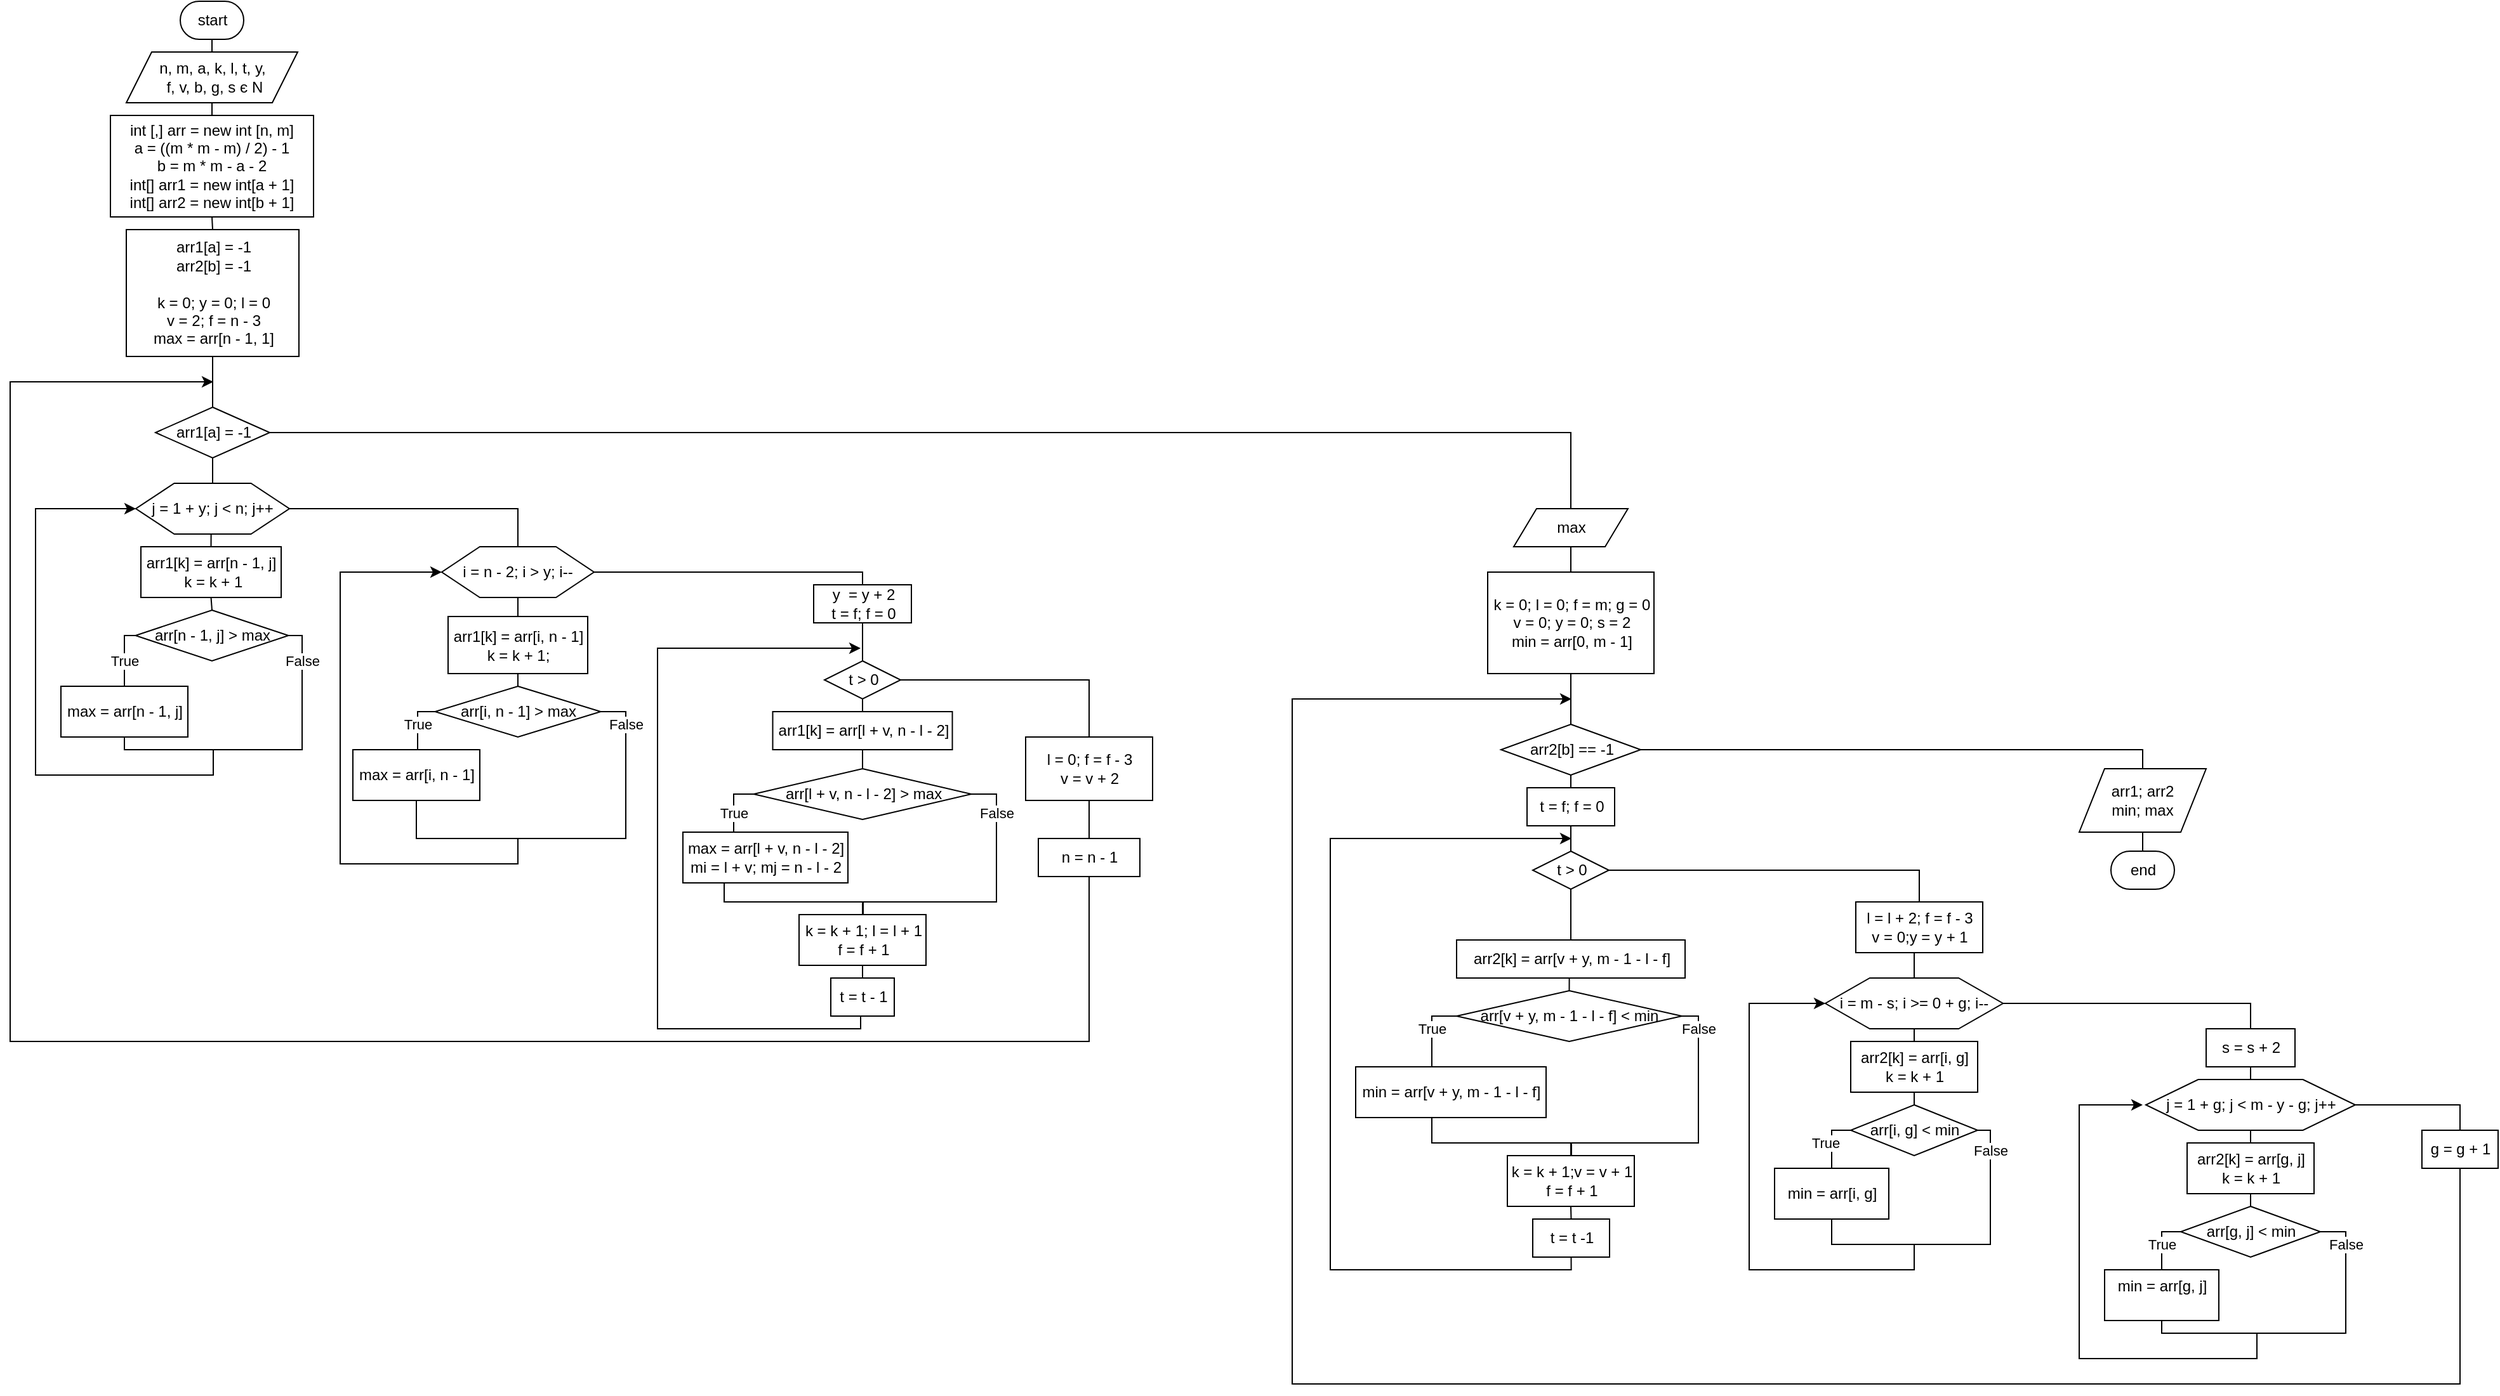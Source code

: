 <mxfile version="15.4.0" type="device"><diagram id="bj1jf4atbMPvKX9IovvZ" name="Сторінка-1"><mxGraphModel dx="1043" dy="663" grid="1" gridSize="10" guides="1" tooltips="1" connect="1" arrows="1" fold="1" page="1" pageScale="1" pageWidth="827" pageHeight="1169" math="0" shadow="0"><root><mxCell id="0"/><mxCell id="1" parent="0"/><mxCell id="vD4ulekDlFbVv5ef2xIo-7" style="edgeStyle=orthogonalEdgeStyle;rounded=0;orthogonalLoop=1;jettySize=auto;html=1;exitX=0.5;exitY=0.5;exitDx=0;exitDy=15;exitPerimeter=0;entryX=0.5;entryY=0;entryDx=0;entryDy=0;endArrow=none;endFill=0;" edge="1" parent="1" source="vD4ulekDlFbVv5ef2xIo-1" target="vD4ulekDlFbVv5ef2xIo-3"><mxGeometry relative="1" as="geometry"/></mxCell><mxCell id="vD4ulekDlFbVv5ef2xIo-1" value="start" style="html=1;dashed=0;whitespace=wrap;shape=mxgraph.dfd.start" vertex="1" parent="1"><mxGeometry x="334" y="10" width="50" height="30" as="geometry"/></mxCell><mxCell id="vD4ulekDlFbVv5ef2xIo-2" style="edgeStyle=orthogonalEdgeStyle;rounded=0;orthogonalLoop=1;jettySize=auto;html=1;endArrow=none;endFill=0;" edge="1" parent="1" source="vD4ulekDlFbVv5ef2xIo-3" target="vD4ulekDlFbVv5ef2xIo-4"><mxGeometry relative="1" as="geometry"><Array as="points"><mxPoint x="359" y="120"/><mxPoint x="359" y="120"/></Array></mxGeometry></mxCell><mxCell id="vD4ulekDlFbVv5ef2xIo-3" value="n, m, a, k, l, t, y,&lt;br&gt;&amp;nbsp;f, v, b, g, s є N" style="shape=parallelogram;perimeter=parallelogramPerimeter;whiteSpace=wrap;html=1;fixedSize=1;" vertex="1" parent="1"><mxGeometry x="291.5" y="50" width="135" height="40" as="geometry"/></mxCell><mxCell id="vD4ulekDlFbVv5ef2xIo-9" style="edgeStyle=orthogonalEdgeStyle;rounded=0;orthogonalLoop=1;jettySize=auto;html=1;exitX=0.5;exitY=1;exitDx=0;exitDy=0;entryX=0.5;entryY=0;entryDx=0;entryDy=0;endArrow=none;endFill=0;" edge="1" parent="1" source="vD4ulekDlFbVv5ef2xIo-4" target="vD4ulekDlFbVv5ef2xIo-8"><mxGeometry relative="1" as="geometry"/></mxCell><mxCell id="vD4ulekDlFbVv5ef2xIo-4" value="int [,] arr = new int [n, m]&lt;br&gt;&lt;span&gt;a = ((m * m - m) / 2) - 1&lt;/span&gt;&lt;br&gt;&lt;div&gt;&lt;span&gt;b = m * m - a - 2&lt;/span&gt;&lt;/div&gt;&lt;span&gt;int[] arr1 = new int[a + 1]&lt;br&gt;&lt;/span&gt;&lt;span&gt;int[] arr2 = new int[b + 1]&lt;/span&gt;&lt;span&gt;&lt;br&gt;&lt;/span&gt;" style="rounded=0;whiteSpace=wrap;html=1;" vertex="1" parent="1"><mxGeometry x="279" y="100" width="160" height="80" as="geometry"/></mxCell><mxCell id="vD4ulekDlFbVv5ef2xIo-11" style="edgeStyle=orthogonalEdgeStyle;rounded=0;orthogonalLoop=1;jettySize=auto;html=1;exitX=0.5;exitY=1;exitDx=0;exitDy=0;entryX=0.5;entryY=0;entryDx=0;entryDy=0;endArrow=none;endFill=0;" edge="1" parent="1" source="vD4ulekDlFbVv5ef2xIo-8" target="vD4ulekDlFbVv5ef2xIo-10"><mxGeometry relative="1" as="geometry"/></mxCell><mxCell id="vD4ulekDlFbVv5ef2xIo-8" value="&lt;div&gt;arr1[a] = -1&lt;/div&gt;&lt;div&gt;&lt;span&gt;arr2[b] = -1&lt;/span&gt;&lt;/div&gt;&lt;div&gt;&lt;br&gt;&lt;/div&gt;&lt;div&gt;&lt;span&gt;k = 0;&amp;nbsp;&lt;/span&gt;&lt;span&gt;y = 0;&amp;nbsp;&lt;/span&gt;&lt;span&gt;l = 0&lt;/span&gt;&lt;/div&gt;&lt;div&gt;&lt;span&gt;v = 2;&amp;nbsp;&lt;/span&gt;&lt;span&gt;f = n - 3&lt;/span&gt;&lt;/div&gt;&lt;div&gt;&lt;span&gt;max = arr[n - 1, 1]&lt;/span&gt;&lt;br&gt;&lt;/div&gt;" style="html=1;dashed=0;whitespace=wrap;" vertex="1" parent="1"><mxGeometry x="291.5" y="190" width="136" height="100" as="geometry"/></mxCell><mxCell id="vD4ulekDlFbVv5ef2xIo-13" style="edgeStyle=orthogonalEdgeStyle;rounded=0;orthogonalLoop=1;jettySize=auto;html=1;exitX=0.5;exitY=1;exitDx=0;exitDy=0;entryX=0.5;entryY=0;entryDx=0;entryDy=0;endArrow=none;endFill=0;" edge="1" parent="1" source="vD4ulekDlFbVv5ef2xIo-10" target="vD4ulekDlFbVv5ef2xIo-12"><mxGeometry relative="1" as="geometry"/></mxCell><mxCell id="vD4ulekDlFbVv5ef2xIo-70" style="edgeStyle=orthogonalEdgeStyle;rounded=0;orthogonalLoop=1;jettySize=auto;html=1;exitX=1;exitY=0.5;exitDx=0;exitDy=0;entryX=0.5;entryY=0;entryDx=0;entryDy=0;endArrow=none;endFill=0;" edge="1" parent="1" source="vD4ulekDlFbVv5ef2xIo-10" target="vD4ulekDlFbVv5ef2xIo-66"><mxGeometry relative="1" as="geometry"><Array as="points"><mxPoint x="1430" y="350"/></Array></mxGeometry></mxCell><mxCell id="vD4ulekDlFbVv5ef2xIo-10" value="arr1[a] = -1" style="shape=rhombus;html=1;dashed=0;whitespace=wrap;perimeter=rhombusPerimeter;" vertex="1" parent="1"><mxGeometry x="314.5" y="330" width="90" height="40" as="geometry"/></mxCell><mxCell id="vD4ulekDlFbVv5ef2xIo-15" style="edgeStyle=orthogonalEdgeStyle;rounded=0;orthogonalLoop=1;jettySize=auto;html=1;exitX=0.5;exitY=1;exitDx=0;exitDy=0;entryX=0.5;entryY=0;entryDx=0;entryDy=0;endArrow=none;endFill=0;" edge="1" parent="1" source="vD4ulekDlFbVv5ef2xIo-12" target="vD4ulekDlFbVv5ef2xIo-14"><mxGeometry relative="1" as="geometry"/></mxCell><mxCell id="vD4ulekDlFbVv5ef2xIo-26" style="edgeStyle=orthogonalEdgeStyle;rounded=0;orthogonalLoop=1;jettySize=auto;html=1;exitX=1;exitY=0.5;exitDx=0;exitDy=0;entryX=0.5;entryY=0;entryDx=0;entryDy=0;endArrow=none;endFill=0;" edge="1" parent="1" source="vD4ulekDlFbVv5ef2xIo-12" target="vD4ulekDlFbVv5ef2xIo-25"><mxGeometry relative="1" as="geometry"/></mxCell><mxCell id="vD4ulekDlFbVv5ef2xIo-12" value="j = 1 + y; j &amp;lt; n; j++" style="shape=hexagon;perimeter=hexagonPerimeter2;whiteSpace=wrap;html=1;size=0.25" vertex="1" parent="1"><mxGeometry x="299" y="390" width="121" height="40" as="geometry"/></mxCell><mxCell id="vD4ulekDlFbVv5ef2xIo-17" style="edgeStyle=orthogonalEdgeStyle;rounded=0;orthogonalLoop=1;jettySize=auto;html=1;exitX=0.5;exitY=1;exitDx=0;exitDy=0;entryX=0.5;entryY=0;entryDx=0;entryDy=0;endArrow=none;endFill=0;" edge="1" parent="1" source="vD4ulekDlFbVv5ef2xIo-14" target="vD4ulekDlFbVv5ef2xIo-16"><mxGeometry relative="1" as="geometry"/></mxCell><mxCell id="vD4ulekDlFbVv5ef2xIo-14" value="&lt;div&gt;arr1[k] = arr[n - 1, j]&lt;/div&gt;&lt;div&gt;&amp;nbsp;k = k + 1&lt;/div&gt;" style="html=1;dashed=0;whitespace=wrap;" vertex="1" parent="1"><mxGeometry x="303" y="440" width="110.5" height="40" as="geometry"/></mxCell><mxCell id="vD4ulekDlFbVv5ef2xIo-19" value="True" style="edgeStyle=orthogonalEdgeStyle;rounded=0;orthogonalLoop=1;jettySize=auto;html=1;exitX=0;exitY=0.5;exitDx=0;exitDy=0;entryX=0.396;entryY=0.003;entryDx=0;entryDy=0;entryPerimeter=0;endArrow=none;endFill=0;" edge="1" parent="1" source="vD4ulekDlFbVv5ef2xIo-16" target="vD4ulekDlFbVv5ef2xIo-18"><mxGeometry x="-0.272" relative="1" as="geometry"><Array as="points"><mxPoint x="290" y="510"/><mxPoint x="290" y="560"/><mxPoint x="280" y="560"/></Array><mxPoint as="offset"/></mxGeometry></mxCell><mxCell id="vD4ulekDlFbVv5ef2xIo-24" value="False" style="edgeStyle=orthogonalEdgeStyle;rounded=0;orthogonalLoop=1;jettySize=auto;html=1;exitX=1;exitY=0.5;exitDx=0;exitDy=0;endArrow=none;endFill=0;" edge="1" parent="1" source="vD4ulekDlFbVv5ef2xIo-16"><mxGeometry x="-0.678" relative="1" as="geometry"><mxPoint x="360" y="620" as="targetPoint"/><Array as="points"><mxPoint x="430" y="510"/><mxPoint x="430" y="600"/><mxPoint x="360" y="600"/></Array><mxPoint as="offset"/></mxGeometry></mxCell><mxCell id="vD4ulekDlFbVv5ef2xIo-16" value="arr[n - 1, j] &amp;gt; max" style="shape=rhombus;html=1;dashed=0;whitespace=wrap;perimeter=rhombusPerimeter;" vertex="1" parent="1"><mxGeometry x="298.75" y="490" width="120.5" height="40" as="geometry"/></mxCell><mxCell id="vD4ulekDlFbVv5ef2xIo-23" style="edgeStyle=orthogonalEdgeStyle;rounded=0;orthogonalLoop=1;jettySize=auto;html=1;exitX=0.5;exitY=1;exitDx=0;exitDy=0;entryX=0;entryY=0.5;entryDx=0;entryDy=0;endArrow=classic;endFill=1;" edge="1" parent="1" source="vD4ulekDlFbVv5ef2xIo-18" target="vD4ulekDlFbVv5ef2xIo-12"><mxGeometry relative="1" as="geometry"><Array as="points"><mxPoint x="290" y="600"/><mxPoint x="360" y="600"/><mxPoint x="360" y="620"/><mxPoint x="220" y="620"/><mxPoint x="220" y="410"/></Array></mxGeometry></mxCell><mxCell id="vD4ulekDlFbVv5ef2xIo-18" value="&lt;div&gt;max = arr[n - 1, j]&lt;/div&gt;" style="html=1;dashed=0;whitespace=wrap;" vertex="1" parent="1"><mxGeometry x="240" y="550" width="100" height="40" as="geometry"/></mxCell><mxCell id="vD4ulekDlFbVv5ef2xIo-29" style="edgeStyle=orthogonalEdgeStyle;rounded=0;orthogonalLoop=1;jettySize=auto;html=1;exitX=0.5;exitY=1;exitDx=0;exitDy=0;endArrow=none;endFill=0;" edge="1" parent="1" source="vD4ulekDlFbVv5ef2xIo-25" target="vD4ulekDlFbVv5ef2xIo-27"><mxGeometry relative="1" as="geometry"/></mxCell><mxCell id="vD4ulekDlFbVv5ef2xIo-37" style="edgeStyle=orthogonalEdgeStyle;rounded=0;orthogonalLoop=1;jettySize=auto;html=1;exitX=1;exitY=0.5;exitDx=0;exitDy=0;entryX=0.5;entryY=0;entryDx=0;entryDy=0;endArrow=none;endFill=0;" edge="1" parent="1" source="vD4ulekDlFbVv5ef2xIo-25" target="vD4ulekDlFbVv5ef2xIo-36"><mxGeometry relative="1" as="geometry"><Array as="points"><mxPoint x="872" y="460"/></Array></mxGeometry></mxCell><mxCell id="vD4ulekDlFbVv5ef2xIo-25" value="i = n - 2; i &amp;gt; y; i--" style="shape=hexagon;perimeter=hexagonPerimeter2;whiteSpace=wrap;html=1;size=0.25" vertex="1" parent="1"><mxGeometry x="540" y="440" width="120" height="40" as="geometry"/></mxCell><mxCell id="vD4ulekDlFbVv5ef2xIo-33" style="edgeStyle=orthogonalEdgeStyle;rounded=0;orthogonalLoop=1;jettySize=auto;html=1;exitX=0.5;exitY=1;exitDx=0;exitDy=0;entryX=0.5;entryY=0;entryDx=0;entryDy=0;endArrow=none;endFill=0;" edge="1" parent="1" source="vD4ulekDlFbVv5ef2xIo-27" target="vD4ulekDlFbVv5ef2xIo-31"><mxGeometry relative="1" as="geometry"/></mxCell><mxCell id="vD4ulekDlFbVv5ef2xIo-27" value="&lt;div&gt;arr1[k] = arr[i, n - 1]&lt;/div&gt;&lt;div&gt;&lt;span&gt;k = k + 1;&lt;/span&gt;&lt;/div&gt;" style="html=1;dashed=0;whitespace=wrap;" vertex="1" parent="1"><mxGeometry x="545" y="495" width="110" height="45" as="geometry"/></mxCell><mxCell id="vD4ulekDlFbVv5ef2xIo-30" value="True" style="edgeStyle=orthogonalEdgeStyle;rounded=0;orthogonalLoop=1;jettySize=auto;html=1;exitX=0;exitY=0.5;exitDx=0;exitDy=0;entryX=0.396;entryY=0.003;entryDx=0;entryDy=0;entryPerimeter=0;endArrow=none;endFill=0;" edge="1" parent="1" source="vD4ulekDlFbVv5ef2xIo-31" target="vD4ulekDlFbVv5ef2xIo-32"><mxGeometry x="-0.367" relative="1" as="geometry"><Array as="points"><mxPoint x="521" y="570"/><mxPoint x="521" y="610"/></Array><mxPoint as="offset"/></mxGeometry></mxCell><mxCell id="vD4ulekDlFbVv5ef2xIo-35" value="False" style="edgeStyle=orthogonalEdgeStyle;rounded=0;orthogonalLoop=1;jettySize=auto;html=1;exitX=1;exitY=0.5;exitDx=0;exitDy=0;endArrow=none;endFill=0;" edge="1" parent="1" source="vD4ulekDlFbVv5ef2xIo-31"><mxGeometry x="-0.735" relative="1" as="geometry"><mxPoint x="600" y="690" as="targetPoint"/><Array as="points"><mxPoint x="685" y="570"/><mxPoint x="685" y="670"/><mxPoint x="600" y="670"/></Array><mxPoint as="offset"/></mxGeometry></mxCell><mxCell id="vD4ulekDlFbVv5ef2xIo-31" value="arr[i, n - 1] &amp;gt; max" style="shape=rhombus;html=1;dashed=0;whitespace=wrap;perimeter=rhombusPerimeter;" vertex="1" parent="1"><mxGeometry x="534.75" y="550" width="130.5" height="40" as="geometry"/></mxCell><mxCell id="vD4ulekDlFbVv5ef2xIo-34" style="edgeStyle=orthogonalEdgeStyle;rounded=0;orthogonalLoop=1;jettySize=auto;html=1;exitX=0.5;exitY=1;exitDx=0;exitDy=0;entryX=0;entryY=0.5;entryDx=0;entryDy=0;endArrow=classic;endFill=1;" edge="1" parent="1" source="vD4ulekDlFbVv5ef2xIo-32" target="vD4ulekDlFbVv5ef2xIo-25"><mxGeometry relative="1" as="geometry"><Array as="points"><mxPoint x="520" y="670"/><mxPoint x="600" y="670"/><mxPoint x="600" y="690"/><mxPoint x="460" y="690"/><mxPoint x="460" y="460"/></Array></mxGeometry></mxCell><mxCell id="vD4ulekDlFbVv5ef2xIo-32" value="&lt;div&gt;max = arr[i, n - 1]&lt;/div&gt;" style="html=1;dashed=0;whitespace=wrap;" vertex="1" parent="1"><mxGeometry x="470" y="600" width="100" height="40" as="geometry"/></mxCell><mxCell id="vD4ulekDlFbVv5ef2xIo-40" style="edgeStyle=orthogonalEdgeStyle;rounded=0;orthogonalLoop=1;jettySize=auto;html=1;exitX=0.5;exitY=1;exitDx=0;exitDy=0;entryX=0.5;entryY=0;entryDx=0;entryDy=0;endArrow=none;endFill=0;" edge="1" parent="1" source="vD4ulekDlFbVv5ef2xIo-36" target="vD4ulekDlFbVv5ef2xIo-38"><mxGeometry relative="1" as="geometry"/></mxCell><mxCell id="vD4ulekDlFbVv5ef2xIo-36" value="y&amp;nbsp; = y + 2&lt;br&gt;&lt;div&gt;t = f;&amp;nbsp;&lt;span&gt;f = 0&lt;/span&gt;&lt;/div&gt;" style="html=1;dashed=0;whitespace=wrap;" vertex="1" parent="1"><mxGeometry x="833" y="470" width="77" height="30" as="geometry"/></mxCell><mxCell id="vD4ulekDlFbVv5ef2xIo-43" style="edgeStyle=orthogonalEdgeStyle;rounded=0;orthogonalLoop=1;jettySize=auto;html=1;exitX=0.5;exitY=1;exitDx=0;exitDy=0;entryX=0.5;entryY=0;entryDx=0;entryDy=0;endArrow=none;endFill=0;" edge="1" parent="1" source="vD4ulekDlFbVv5ef2xIo-38" target="vD4ulekDlFbVv5ef2xIo-41"><mxGeometry relative="1" as="geometry"/></mxCell><mxCell id="vD4ulekDlFbVv5ef2xIo-62" style="edgeStyle=orthogonalEdgeStyle;rounded=0;orthogonalLoop=1;jettySize=auto;html=1;exitX=1;exitY=0.5;exitDx=0;exitDy=0;entryX=0.5;entryY=0;entryDx=0;entryDy=0;endArrow=none;endFill=0;" edge="1" parent="1" source="vD4ulekDlFbVv5ef2xIo-38" target="vD4ulekDlFbVv5ef2xIo-60"><mxGeometry relative="1" as="geometry"/></mxCell><mxCell id="vD4ulekDlFbVv5ef2xIo-38" value="t &amp;gt; 0" style="shape=rhombus;html=1;dashed=0;whitespace=wrap;perimeter=rhombusPerimeter;" vertex="1" parent="1"><mxGeometry x="841.5" y="530" width="60" height="30" as="geometry"/></mxCell><mxCell id="vD4ulekDlFbVv5ef2xIo-45" style="edgeStyle=orthogonalEdgeStyle;rounded=0;orthogonalLoop=1;jettySize=auto;html=1;exitX=0.5;exitY=1;exitDx=0;exitDy=0;entryX=0.5;entryY=0;entryDx=0;entryDy=0;endArrow=none;endFill=0;" edge="1" parent="1" source="vD4ulekDlFbVv5ef2xIo-41" target="vD4ulekDlFbVv5ef2xIo-44"><mxGeometry relative="1" as="geometry"/></mxCell><mxCell id="vD4ulekDlFbVv5ef2xIo-41" value="arr1[k] = arr[l + v, n - l - 2]" style="html=1;dashed=0;whitespace=wrap;" vertex="1" parent="1"><mxGeometry x="800.75" y="570" width="141.5" height="30" as="geometry"/></mxCell><mxCell id="vD4ulekDlFbVv5ef2xIo-48" value="True" style="edgeStyle=orthogonalEdgeStyle;rounded=0;orthogonalLoop=1;jettySize=auto;html=1;exitX=0;exitY=0.5;exitDx=0;exitDy=0;entryX=0.5;entryY=0;entryDx=0;entryDy=0;endArrow=none;endFill=0;" edge="1" parent="1" source="vD4ulekDlFbVv5ef2xIo-44" target="vD4ulekDlFbVv5ef2xIo-46"><mxGeometry x="-0.322" relative="1" as="geometry"><Array as="points"><mxPoint x="770" y="635"/><mxPoint x="770" y="675"/></Array><mxPoint as="offset"/></mxGeometry></mxCell><mxCell id="vD4ulekDlFbVv5ef2xIo-138" value="False" style="edgeStyle=orthogonalEdgeStyle;rounded=0;orthogonalLoop=1;jettySize=auto;html=1;exitX=1;exitY=0.5;exitDx=0;exitDy=0;endArrow=none;endFill=0;" edge="1" parent="1" source="vD4ulekDlFbVv5ef2xIo-44" target="vD4ulekDlFbVv5ef2xIo-53"><mxGeometry x="-0.684" relative="1" as="geometry"><Array as="points"><mxPoint x="977" y="635"/><mxPoint x="977" y="720"/><mxPoint x="872" y="720"/></Array><mxPoint as="offset"/></mxGeometry></mxCell><mxCell id="vD4ulekDlFbVv5ef2xIo-44" value="arr[l + v, n - l - 2] &amp;gt; max" style="shape=rhombus;html=1;dashed=0;whitespace=wrap;perimeter=rhombusPerimeter;" vertex="1" parent="1"><mxGeometry x="785.75" y="615" width="171.5" height="40" as="geometry"/></mxCell><mxCell id="vD4ulekDlFbVv5ef2xIo-137" style="edgeStyle=orthogonalEdgeStyle;rounded=0;orthogonalLoop=1;jettySize=auto;html=1;exitX=0.25;exitY=1;exitDx=0;exitDy=0;entryX=0.5;entryY=0;entryDx=0;entryDy=0;endArrow=none;endFill=0;" edge="1" parent="1" source="vD4ulekDlFbVv5ef2xIo-46" target="vD4ulekDlFbVv5ef2xIo-53"><mxGeometry relative="1" as="geometry"><Array as="points"><mxPoint x="763" y="720"/><mxPoint x="872" y="720"/></Array></mxGeometry></mxCell><mxCell id="vD4ulekDlFbVv5ef2xIo-46" value="&lt;div&gt;max = arr[l + v, n - l - 2]&lt;/div&gt;&lt;div&gt;&lt;span&gt;mi = l + v;&amp;nbsp;&lt;/span&gt;&lt;span&gt;mj = n - l - 2&lt;/span&gt;&lt;/div&gt;" style="html=1;dashed=0;whitespace=wrap;" vertex="1" parent="1"><mxGeometry x="730" y="665" width="130" height="40" as="geometry"/></mxCell><mxCell id="vD4ulekDlFbVv5ef2xIo-56" style="edgeStyle=orthogonalEdgeStyle;rounded=0;orthogonalLoop=1;jettySize=auto;html=1;exitX=0.5;exitY=1;exitDx=0;exitDy=0;endArrow=none;endFill=0;" edge="1" parent="1" source="vD4ulekDlFbVv5ef2xIo-53" target="vD4ulekDlFbVv5ef2xIo-55"><mxGeometry relative="1" as="geometry"/></mxCell><mxCell id="vD4ulekDlFbVv5ef2xIo-53" value="&lt;div&gt;&lt;span&gt;k = k + 1;&amp;nbsp;&lt;/span&gt;&lt;span&gt;l = l + 1&lt;/span&gt;&lt;/div&gt;&lt;div&gt;&lt;span&gt;f = f + 1&lt;/span&gt;&lt;/div&gt;" style="html=1;dashed=0;whitespace=wrap;" vertex="1" parent="1"><mxGeometry x="821.5" y="730" width="100" height="40" as="geometry"/></mxCell><mxCell id="vD4ulekDlFbVv5ef2xIo-58" style="edgeStyle=orthogonalEdgeStyle;rounded=0;orthogonalLoop=1;jettySize=auto;html=1;exitX=0.5;exitY=1;exitDx=0;exitDy=0;endArrow=classic;endFill=1;" edge="1" parent="1" source="vD4ulekDlFbVv5ef2xIo-55"><mxGeometry relative="1" as="geometry"><mxPoint x="870" y="520" as="targetPoint"/><Array as="points"><mxPoint x="870" y="810"/><mxPoint x="870" y="820"/><mxPoint x="710" y="820"/><mxPoint x="710" y="520"/></Array></mxGeometry></mxCell><mxCell id="vD4ulekDlFbVv5ef2xIo-55" value="t = t - 1" style="html=1;dashed=0;whitespace=wrap;" vertex="1" parent="1"><mxGeometry x="846.5" y="780" width="50" height="30" as="geometry"/></mxCell><mxCell id="vD4ulekDlFbVv5ef2xIo-64" style="edgeStyle=orthogonalEdgeStyle;rounded=0;orthogonalLoop=1;jettySize=auto;html=1;exitX=0.5;exitY=1;exitDx=0;exitDy=0;entryX=0.5;entryY=0;entryDx=0;entryDy=0;endArrow=none;endFill=0;" edge="1" parent="1" source="vD4ulekDlFbVv5ef2xIo-60" target="vD4ulekDlFbVv5ef2xIo-63"><mxGeometry relative="1" as="geometry"/></mxCell><mxCell id="vD4ulekDlFbVv5ef2xIo-60" value="&lt;div&gt;l = 0; f = f - 3&lt;/div&gt;&lt;div&gt;v = v + 2&lt;/div&gt;" style="html=1;dashed=0;whitespace=wrap;" vertex="1" parent="1"><mxGeometry x="1000" y="590" width="100" height="50" as="geometry"/></mxCell><mxCell id="vD4ulekDlFbVv5ef2xIo-65" style="edgeStyle=orthogonalEdgeStyle;rounded=0;orthogonalLoop=1;jettySize=auto;html=1;exitX=0.5;exitY=1;exitDx=0;exitDy=0;endArrow=classic;endFill=1;" edge="1" parent="1" source="vD4ulekDlFbVv5ef2xIo-63"><mxGeometry relative="1" as="geometry"><mxPoint x="360" y="310" as="targetPoint"/><Array as="points"><mxPoint x="1050" y="830"/><mxPoint x="200" y="830"/><mxPoint x="200" y="310"/><mxPoint x="360" y="310"/></Array></mxGeometry></mxCell><mxCell id="vD4ulekDlFbVv5ef2xIo-63" value="n = n - 1" style="html=1;dashed=0;whitespace=wrap;" vertex="1" parent="1"><mxGeometry x="1010" y="670" width="80" height="30" as="geometry"/></mxCell><mxCell id="vD4ulekDlFbVv5ef2xIo-69" style="edgeStyle=orthogonalEdgeStyle;rounded=0;orthogonalLoop=1;jettySize=auto;html=1;exitX=0.5;exitY=1;exitDx=0;exitDy=0;entryX=0.5;entryY=0;entryDx=0;entryDy=0;endArrow=none;endFill=0;" edge="1" parent="1" source="vD4ulekDlFbVv5ef2xIo-66" target="vD4ulekDlFbVv5ef2xIo-68"><mxGeometry relative="1" as="geometry"/></mxCell><mxCell id="vD4ulekDlFbVv5ef2xIo-66" value="max" style="shape=parallelogram;perimeter=parallelogramPerimeter;whiteSpace=wrap;html=1;dashed=0;" vertex="1" parent="1"><mxGeometry x="1384.5" y="410" width="90" height="30" as="geometry"/></mxCell><mxCell id="vD4ulekDlFbVv5ef2xIo-76" style="edgeStyle=orthogonalEdgeStyle;rounded=0;orthogonalLoop=1;jettySize=auto;html=1;exitX=0.5;exitY=1;exitDx=0;exitDy=0;entryX=0.5;entryY=0;entryDx=0;entryDy=0;endArrow=none;endFill=0;" edge="1" parent="1" source="vD4ulekDlFbVv5ef2xIo-68" target="vD4ulekDlFbVv5ef2xIo-73"><mxGeometry relative="1" as="geometry"/></mxCell><mxCell id="vD4ulekDlFbVv5ef2xIo-68" value="k = 0; l = 0; f = m; g = 0&lt;br&gt;v = 0; y = 0; s = 2&lt;br&gt;min = arr[0, m - 1]" style="html=1;dashed=0;whitespace=wrap;" vertex="1" parent="1"><mxGeometry x="1364" y="460" width="131" height="80" as="geometry"/></mxCell><mxCell id="vD4ulekDlFbVv5ef2xIo-75" style="edgeStyle=orthogonalEdgeStyle;rounded=0;orthogonalLoop=1;jettySize=auto;html=1;exitX=0.5;exitY=1;exitDx=0;exitDy=0;entryX=0.5;entryY=0;entryDx=0;entryDy=0;endArrow=none;endFill=0;" edge="1" parent="1" source="vD4ulekDlFbVv5ef2xIo-73" target="vD4ulekDlFbVv5ef2xIo-74"><mxGeometry relative="1" as="geometry"/></mxCell><mxCell id="vD4ulekDlFbVv5ef2xIo-132" style="edgeStyle=orthogonalEdgeStyle;rounded=0;orthogonalLoop=1;jettySize=auto;html=1;exitX=1;exitY=0.5;exitDx=0;exitDy=0;entryX=0.5;entryY=0;entryDx=0;entryDy=0;endArrow=none;endFill=0;" edge="1" parent="1" source="vD4ulekDlFbVv5ef2xIo-73" target="vD4ulekDlFbVv5ef2xIo-131"><mxGeometry relative="1" as="geometry"><Array as="points"><mxPoint x="1880" y="600"/></Array></mxGeometry></mxCell><mxCell id="vD4ulekDlFbVv5ef2xIo-73" value="arr2[b] == -1" style="shape=rhombus;html=1;dashed=0;whitespace=wrap;perimeter=rhombusPerimeter;" vertex="1" parent="1"><mxGeometry x="1374.5" y="580" width="110" height="40" as="geometry"/></mxCell><mxCell id="vD4ulekDlFbVv5ef2xIo-78" style="edgeStyle=orthogonalEdgeStyle;rounded=0;orthogonalLoop=1;jettySize=auto;html=1;exitX=0.5;exitY=1;exitDx=0;exitDy=0;entryX=0.5;entryY=0;entryDx=0;entryDy=0;endArrow=none;endFill=0;" edge="1" parent="1" source="vD4ulekDlFbVv5ef2xIo-74" target="vD4ulekDlFbVv5ef2xIo-77"><mxGeometry relative="1" as="geometry"/></mxCell><mxCell id="vD4ulekDlFbVv5ef2xIo-74" value="&lt;div&gt;t = f;&amp;nbsp;&lt;span&gt;f = 0&lt;/span&gt;&lt;/div&gt;" style="html=1;dashed=0;whitespace=wrap;" vertex="1" parent="1"><mxGeometry x="1395" y="630" width="69" height="30" as="geometry"/></mxCell><mxCell id="vD4ulekDlFbVv5ef2xIo-80" style="edgeStyle=orthogonalEdgeStyle;rounded=0;orthogonalLoop=1;jettySize=auto;html=1;exitX=0.5;exitY=1;exitDx=0;exitDy=0;endArrow=none;endFill=0;" edge="1" parent="1" source="vD4ulekDlFbVv5ef2xIo-77" target="vD4ulekDlFbVv5ef2xIo-79"><mxGeometry relative="1" as="geometry"/></mxCell><mxCell id="vD4ulekDlFbVv5ef2xIo-99" style="edgeStyle=orthogonalEdgeStyle;rounded=0;orthogonalLoop=1;jettySize=auto;html=1;exitX=1;exitY=0.5;exitDx=0;exitDy=0;entryX=0.5;entryY=0;entryDx=0;entryDy=0;endArrow=none;endFill=0;" edge="1" parent="1" source="vD4ulekDlFbVv5ef2xIo-77" target="vD4ulekDlFbVv5ef2xIo-98"><mxGeometry relative="1" as="geometry"/></mxCell><mxCell id="vD4ulekDlFbVv5ef2xIo-77" value="t &amp;gt; 0" style="shape=rhombus;html=1;dashed=0;whitespace=wrap;perimeter=rhombusPerimeter;" vertex="1" parent="1"><mxGeometry x="1399.5" y="680" width="60" height="30" as="geometry"/></mxCell><mxCell id="vD4ulekDlFbVv5ef2xIo-97" style="edgeStyle=orthogonalEdgeStyle;rounded=0;orthogonalLoop=1;jettySize=auto;html=1;exitX=0.5;exitY=1;exitDx=0;exitDy=0;entryX=0.5;entryY=0;entryDx=0;entryDy=0;endArrow=none;endFill=0;" edge="1" parent="1" source="vD4ulekDlFbVv5ef2xIo-79" target="vD4ulekDlFbVv5ef2xIo-81"><mxGeometry relative="1" as="geometry"/></mxCell><mxCell id="vD4ulekDlFbVv5ef2xIo-79" value="arr2[k] = arr[v + y, m - 1 - l - f]" style="html=1;dashed=0;whitespace=wrap;" vertex="1" parent="1"><mxGeometry x="1339.5" y="750" width="180" height="30" as="geometry"/></mxCell><mxCell id="vD4ulekDlFbVv5ef2xIo-84" value="True" style="edgeStyle=orthogonalEdgeStyle;rounded=0;orthogonalLoop=1;jettySize=auto;html=1;exitX=0;exitY=0.5;exitDx=0;exitDy=0;entryX=0.5;entryY=0;entryDx=0;entryDy=0;endArrow=none;endFill=0;" edge="1" parent="1" source="vD4ulekDlFbVv5ef2xIo-81" target="vD4ulekDlFbVv5ef2xIo-83"><mxGeometry x="-0.208" relative="1" as="geometry"><Array as="points"><mxPoint x="1320" y="810"/><mxPoint x="1320" y="850"/></Array><mxPoint as="offset"/></mxGeometry></mxCell><mxCell id="vD4ulekDlFbVv5ef2xIo-94" value="False" style="edgeStyle=orthogonalEdgeStyle;rounded=0;orthogonalLoop=1;jettySize=auto;html=1;exitX=1;exitY=0.5;exitDx=0;exitDy=0;endArrow=none;endFill=0;" edge="1" parent="1" source="vD4ulekDlFbVv5ef2xIo-81" target="vD4ulekDlFbVv5ef2xIo-88"><mxGeometry x="-0.794" relative="1" as="geometry"><Array as="points"><mxPoint x="1530" y="810"/><mxPoint x="1530" y="910"/><mxPoint x="1430" y="910"/></Array><mxPoint as="offset"/></mxGeometry></mxCell><mxCell id="vD4ulekDlFbVv5ef2xIo-81" value="arr[v + y, m - 1 - l - f] &amp;lt; min" style="shape=rhombus;html=1;dashed=0;whitespace=wrap;perimeter=rhombusPerimeter;" vertex="1" parent="1"><mxGeometry x="1339.5" y="790" width="177.5" height="40" as="geometry"/></mxCell><mxCell id="vD4ulekDlFbVv5ef2xIo-93" style="edgeStyle=orthogonalEdgeStyle;rounded=0;orthogonalLoop=1;jettySize=auto;html=1;exitX=0.25;exitY=1;exitDx=0;exitDy=0;entryX=0.5;entryY=0;entryDx=0;entryDy=0;endArrow=none;endFill=0;" edge="1" parent="1" source="vD4ulekDlFbVv5ef2xIo-83" target="vD4ulekDlFbVv5ef2xIo-88"><mxGeometry relative="1" as="geometry"><Array as="points"><mxPoint x="1320" y="890"/><mxPoint x="1320" y="910"/><mxPoint x="1430" y="910"/></Array></mxGeometry></mxCell><mxCell id="vD4ulekDlFbVv5ef2xIo-83" value="&lt;div&gt;min = arr[v + y, m - 1 - l - f]&lt;/div&gt;" style="html=1;dashed=0;whitespace=wrap;" vertex="1" parent="1"><mxGeometry x="1260" y="850" width="150" height="40" as="geometry"/></mxCell><mxCell id="vD4ulekDlFbVv5ef2xIo-95" style="edgeStyle=orthogonalEdgeStyle;rounded=0;orthogonalLoop=1;jettySize=auto;html=1;exitX=0.5;exitY=1;exitDx=0;exitDy=0;entryX=0.5;entryY=0;entryDx=0;entryDy=0;endArrow=none;endFill=0;" edge="1" parent="1" source="vD4ulekDlFbVv5ef2xIo-88" target="vD4ulekDlFbVv5ef2xIo-89"><mxGeometry relative="1" as="geometry"/></mxCell><mxCell id="vD4ulekDlFbVv5ef2xIo-88" value="k = k + 1;v = v + 1&lt;br&gt;f = f + 1" style="html=1;dashed=0;whitespace=wrap;" vertex="1" parent="1"><mxGeometry x="1379.5" y="920" width="100" height="40" as="geometry"/></mxCell><mxCell id="vD4ulekDlFbVv5ef2xIo-96" style="edgeStyle=orthogonalEdgeStyle;rounded=0;orthogonalLoop=1;jettySize=auto;html=1;exitX=0.5;exitY=1;exitDx=0;exitDy=0;endArrow=classic;endFill=1;" edge="1" parent="1" source="vD4ulekDlFbVv5ef2xIo-89"><mxGeometry relative="1" as="geometry"><mxPoint x="1430" y="670" as="targetPoint"/><Array as="points"><mxPoint x="1430" y="1010"/><mxPoint x="1240" y="1010"/><mxPoint x="1240" y="670"/></Array></mxGeometry></mxCell><mxCell id="vD4ulekDlFbVv5ef2xIo-89" value="t = t -1" style="html=1;dashed=0;whitespace=wrap;" vertex="1" parent="1"><mxGeometry x="1399.5" y="970" width="60.5" height="30" as="geometry"/></mxCell><mxCell id="vD4ulekDlFbVv5ef2xIo-101" style="edgeStyle=orthogonalEdgeStyle;rounded=0;orthogonalLoop=1;jettySize=auto;html=1;exitX=0.5;exitY=1;exitDx=0;exitDy=0;entryX=0.5;entryY=0;entryDx=0;entryDy=0;endArrow=none;endFill=0;" edge="1" parent="1" source="vD4ulekDlFbVv5ef2xIo-98" target="vD4ulekDlFbVv5ef2xIo-100"><mxGeometry relative="1" as="geometry"/></mxCell><mxCell id="vD4ulekDlFbVv5ef2xIo-98" value="&lt;div&gt;l = l + 2;&amp;nbsp;&lt;span&gt;f = f - 3&lt;/span&gt;&lt;/div&gt;&lt;div&gt;&lt;span&gt;v = 0;&lt;/span&gt;&lt;span&gt;y = y + 1&lt;/span&gt;&lt;/div&gt;" style="html=1;dashed=0;whitespace=wrap;" vertex="1" parent="1"><mxGeometry x="1654" y="720" width="100" height="40" as="geometry"/></mxCell><mxCell id="vD4ulekDlFbVv5ef2xIo-103" style="edgeStyle=orthogonalEdgeStyle;rounded=0;orthogonalLoop=1;jettySize=auto;html=1;exitX=0.5;exitY=1;exitDx=0;exitDy=0;entryX=0.5;entryY=0;entryDx=0;entryDy=0;endArrow=none;endFill=0;" edge="1" parent="1" source="vD4ulekDlFbVv5ef2xIo-100" target="vD4ulekDlFbVv5ef2xIo-102"><mxGeometry relative="1" as="geometry"/></mxCell><mxCell id="vD4ulekDlFbVv5ef2xIo-115" style="edgeStyle=orthogonalEdgeStyle;rounded=0;orthogonalLoop=1;jettySize=auto;html=1;exitX=1;exitY=0.5;exitDx=0;exitDy=0;entryX=0.5;entryY=0;entryDx=0;entryDy=0;endArrow=none;endFill=0;" edge="1" parent="1" source="vD4ulekDlFbVv5ef2xIo-100" target="vD4ulekDlFbVv5ef2xIo-114"><mxGeometry relative="1" as="geometry"/></mxCell><mxCell id="vD4ulekDlFbVv5ef2xIo-100" value="i = m - s; i &amp;gt;= 0 + g; i--" style="shape=hexagon;perimeter=hexagonPerimeter2;whiteSpace=wrap;html=1;size=0.25" vertex="1" parent="1"><mxGeometry x="1630" y="780" width="140" height="40" as="geometry"/></mxCell><mxCell id="vD4ulekDlFbVv5ef2xIo-105" style="edgeStyle=orthogonalEdgeStyle;rounded=0;orthogonalLoop=1;jettySize=auto;html=1;exitX=0.5;exitY=1;exitDx=0;exitDy=0;entryX=0.5;entryY=0;entryDx=0;entryDy=0;endArrow=none;endFill=0;" edge="1" parent="1" source="vD4ulekDlFbVv5ef2xIo-102" target="vD4ulekDlFbVv5ef2xIo-104"><mxGeometry relative="1" as="geometry"/></mxCell><mxCell id="vD4ulekDlFbVv5ef2xIo-102" value="&lt;div&gt;arr2[k] = arr[i, g]&lt;/div&gt;&lt;div&gt;&lt;span&gt;k = k + 1&lt;/span&gt;&lt;/div&gt;" style="html=1;dashed=0;whitespace=wrap;" vertex="1" parent="1"><mxGeometry x="1650" y="830" width="100" height="40" as="geometry"/></mxCell><mxCell id="vD4ulekDlFbVv5ef2xIo-110" style="edgeStyle=orthogonalEdgeStyle;rounded=0;orthogonalLoop=1;jettySize=auto;html=1;exitX=0;exitY=0.5;exitDx=0;exitDy=0;entryX=0.5;entryY=0;entryDx=0;entryDy=0;endArrow=none;endFill=0;" edge="1" parent="1" source="vD4ulekDlFbVv5ef2xIo-104" target="vD4ulekDlFbVv5ef2xIo-106"><mxGeometry relative="1" as="geometry"/></mxCell><mxCell id="vD4ulekDlFbVv5ef2xIo-113" value="True" style="edgeLabel;html=1;align=center;verticalAlign=middle;resizable=0;points=[];" vertex="1" connectable="0" parent="vD4ulekDlFbVv5ef2xIo-110"><mxGeometry x="-0.086" y="-1" relative="1" as="geometry"><mxPoint x="-4" y="4" as="offset"/></mxGeometry></mxCell><mxCell id="vD4ulekDlFbVv5ef2xIo-112" value="False" style="edgeStyle=orthogonalEdgeStyle;rounded=0;orthogonalLoop=1;jettySize=auto;html=1;exitX=1;exitY=0.5;exitDx=0;exitDy=0;endArrow=none;endFill=0;" edge="1" parent="1" source="vD4ulekDlFbVv5ef2xIo-104"><mxGeometry x="-0.714" relative="1" as="geometry"><mxPoint x="1700" y="1010" as="targetPoint"/><Array as="points"><mxPoint x="1760" y="900"/><mxPoint x="1760" y="990"/><mxPoint x="1700" y="990"/><mxPoint x="1700" y="1010"/></Array><mxPoint as="offset"/></mxGeometry></mxCell><mxCell id="vD4ulekDlFbVv5ef2xIo-104" value="arr[i, g] &amp;lt; min" style="shape=rhombus;html=1;dashed=0;whitespace=wrap;perimeter=rhombusPerimeter;" vertex="1" parent="1"><mxGeometry x="1650" y="880" width="100" height="40" as="geometry"/></mxCell><mxCell id="vD4ulekDlFbVv5ef2xIo-111" style="edgeStyle=orthogonalEdgeStyle;rounded=0;orthogonalLoop=1;jettySize=auto;html=1;exitX=0.5;exitY=1;exitDx=0;exitDy=0;entryX=0;entryY=0.5;entryDx=0;entryDy=0;endArrow=classic;endFill=1;" edge="1" parent="1" source="vD4ulekDlFbVv5ef2xIo-106" target="vD4ulekDlFbVv5ef2xIo-100"><mxGeometry relative="1" as="geometry"><Array as="points"><mxPoint x="1635" y="990"/><mxPoint x="1700" y="990"/><mxPoint x="1700" y="1010"/><mxPoint x="1570" y="1010"/><mxPoint x="1570" y="800"/></Array></mxGeometry></mxCell><mxCell id="vD4ulekDlFbVv5ef2xIo-106" value="&lt;div&gt;min = arr[i, g]&lt;/div&gt;" style="html=1;dashed=0;whitespace=wrap;" vertex="1" parent="1"><mxGeometry x="1590" y="930" width="90" height="40" as="geometry"/></mxCell><mxCell id="vD4ulekDlFbVv5ef2xIo-117" style="edgeStyle=orthogonalEdgeStyle;rounded=0;orthogonalLoop=1;jettySize=auto;html=1;exitX=0.5;exitY=1;exitDx=0;exitDy=0;entryX=0.5;entryY=0;entryDx=0;entryDy=0;endArrow=none;endFill=0;" edge="1" parent="1" source="vD4ulekDlFbVv5ef2xIo-114" target="vD4ulekDlFbVv5ef2xIo-116"><mxGeometry relative="1" as="geometry"/></mxCell><mxCell id="vD4ulekDlFbVv5ef2xIo-114" value="s = s + 2" style="html=1;dashed=0;whitespace=wrap;" vertex="1" parent="1"><mxGeometry x="1930" y="820" width="70" height="30" as="geometry"/></mxCell><mxCell id="vD4ulekDlFbVv5ef2xIo-119" style="edgeStyle=orthogonalEdgeStyle;rounded=0;orthogonalLoop=1;jettySize=auto;html=1;exitX=0.5;exitY=1;exitDx=0;exitDy=0;entryX=0.5;entryY=0;entryDx=0;entryDy=0;endArrow=none;endFill=0;" edge="1" parent="1" source="vD4ulekDlFbVv5ef2xIo-116" target="vD4ulekDlFbVv5ef2xIo-118"><mxGeometry relative="1" as="geometry"/></mxCell><mxCell id="vD4ulekDlFbVv5ef2xIo-128" style="edgeStyle=orthogonalEdgeStyle;rounded=0;orthogonalLoop=1;jettySize=auto;html=1;exitX=1;exitY=0.5;exitDx=0;exitDy=0;entryX=0.5;entryY=0;entryDx=0;entryDy=0;endArrow=none;endFill=0;" edge="1" parent="1" source="vD4ulekDlFbVv5ef2xIo-116" target="vD4ulekDlFbVv5ef2xIo-127"><mxGeometry relative="1" as="geometry"/></mxCell><mxCell id="vD4ulekDlFbVv5ef2xIo-116" value="j = 1 + g; j &amp;lt; m - y - g; j++" style="shape=hexagon;perimeter=hexagonPerimeter2;whiteSpace=wrap;html=1;size=0.25" vertex="1" parent="1"><mxGeometry x="1882.5" y="860" width="165" height="40" as="geometry"/></mxCell><mxCell id="vD4ulekDlFbVv5ef2xIo-121" style="edgeStyle=orthogonalEdgeStyle;rounded=0;orthogonalLoop=1;jettySize=auto;html=1;exitX=0.5;exitY=1;exitDx=0;exitDy=0;entryX=0.5;entryY=0;entryDx=0;entryDy=0;endArrow=none;endFill=0;" edge="1" parent="1" source="vD4ulekDlFbVv5ef2xIo-118" target="vD4ulekDlFbVv5ef2xIo-120"><mxGeometry relative="1" as="geometry"/></mxCell><mxCell id="vD4ulekDlFbVv5ef2xIo-118" value="&lt;div&gt;arr2[k] = arr[g, j]&lt;/div&gt;&lt;div&gt;&lt;span&gt;k = k + 1&lt;/span&gt;&lt;/div&gt;" style="html=1;dashed=0;whitespace=wrap;" vertex="1" parent="1"><mxGeometry x="1915" y="910" width="100" height="40" as="geometry"/></mxCell><mxCell id="vD4ulekDlFbVv5ef2xIo-124" value="True" style="edgeStyle=orthogonalEdgeStyle;rounded=0;orthogonalLoop=1;jettySize=auto;html=1;exitX=0;exitY=0.5;exitDx=0;exitDy=0;entryX=0.5;entryY=0;entryDx=0;entryDy=0;endArrow=none;endFill=0;" edge="1" parent="1" source="vD4ulekDlFbVv5ef2xIo-120" target="vD4ulekDlFbVv5ef2xIo-122"><mxGeometry x="0.11" relative="1" as="geometry"><mxPoint as="offset"/></mxGeometry></mxCell><mxCell id="vD4ulekDlFbVv5ef2xIo-126" value="False" style="edgeStyle=orthogonalEdgeStyle;rounded=0;orthogonalLoop=1;jettySize=auto;html=1;exitX=1;exitY=0.5;exitDx=0;exitDy=0;endArrow=none;endFill=0;" edge="1" parent="1" source="vD4ulekDlFbVv5ef2xIo-120"><mxGeometry x="-0.684" relative="1" as="geometry"><mxPoint x="1970" y="1080" as="targetPoint"/><Array as="points"><mxPoint x="2040" y="980"/><mxPoint x="2040" y="1060"/><mxPoint x="1970" y="1060"/></Array><mxPoint as="offset"/></mxGeometry></mxCell><mxCell id="vD4ulekDlFbVv5ef2xIo-120" value="arr[g, j] &amp;lt; min" style="shape=rhombus;html=1;dashed=0;whitespace=wrap;perimeter=rhombusPerimeter;" vertex="1" parent="1"><mxGeometry x="1910" y="960" width="110" height="40" as="geometry"/></mxCell><mxCell id="vD4ulekDlFbVv5ef2xIo-125" style="edgeStyle=orthogonalEdgeStyle;rounded=0;orthogonalLoop=1;jettySize=auto;html=1;exitX=0.5;exitY=1;exitDx=0;exitDy=0;endArrow=classic;endFill=1;" edge="1" parent="1" source="vD4ulekDlFbVv5ef2xIo-122"><mxGeometry relative="1" as="geometry"><mxPoint x="1880" y="880" as="targetPoint"/><Array as="points"><mxPoint x="1895" y="1060"/><mxPoint x="1970" y="1060"/><mxPoint x="1970" y="1080"/><mxPoint x="1830" y="1080"/><mxPoint x="1830" y="880"/></Array></mxGeometry></mxCell><mxCell id="vD4ulekDlFbVv5ef2xIo-122" value="&lt;div&gt;min = arr[g, j]&lt;/div&gt;&lt;div&gt;&lt;br&gt;&lt;/div&gt;" style="html=1;dashed=0;whitespace=wrap;" vertex="1" parent="1"><mxGeometry x="1850" y="1010" width="90" height="40" as="geometry"/></mxCell><mxCell id="vD4ulekDlFbVv5ef2xIo-129" style="edgeStyle=orthogonalEdgeStyle;rounded=0;orthogonalLoop=1;jettySize=auto;html=1;exitX=0.5;exitY=1;exitDx=0;exitDy=0;endArrow=classic;endFill=1;" edge="1" parent="1" source="vD4ulekDlFbVv5ef2xIo-127"><mxGeometry relative="1" as="geometry"><mxPoint x="1430" y="560" as="targetPoint"/><Array as="points"><mxPoint x="2130" y="1100"/><mxPoint x="1210" y="1100"/><mxPoint x="1210" y="560"/></Array></mxGeometry></mxCell><mxCell id="vD4ulekDlFbVv5ef2xIo-127" value="g = g + 1" style="html=1;dashed=0;whitespace=wrap;" vertex="1" parent="1"><mxGeometry x="2100" y="900" width="60" height="30" as="geometry"/></mxCell><mxCell id="vD4ulekDlFbVv5ef2xIo-134" style="edgeStyle=orthogonalEdgeStyle;rounded=0;orthogonalLoop=1;jettySize=auto;html=1;exitX=0.5;exitY=1;exitDx=0;exitDy=0;entryX=0.5;entryY=0.5;entryDx=0;entryDy=-15;entryPerimeter=0;endArrow=none;endFill=0;" edge="1" parent="1" source="vD4ulekDlFbVv5ef2xIo-131" target="vD4ulekDlFbVv5ef2xIo-133"><mxGeometry relative="1" as="geometry"/></mxCell><mxCell id="vD4ulekDlFbVv5ef2xIo-131" value="arr1; arr2&lt;br&gt;min; max" style="shape=parallelogram;perimeter=parallelogramPerimeter;whiteSpace=wrap;html=1;dashed=0;" vertex="1" parent="1"><mxGeometry x="1830" y="615" width="100" height="50" as="geometry"/></mxCell><mxCell id="vD4ulekDlFbVv5ef2xIo-133" value="end" style="html=1;dashed=0;whitespace=wrap;shape=mxgraph.dfd.start" vertex="1" parent="1"><mxGeometry x="1855" y="680" width="50" height="30" as="geometry"/></mxCell></root></mxGraphModel></diagram></mxfile>